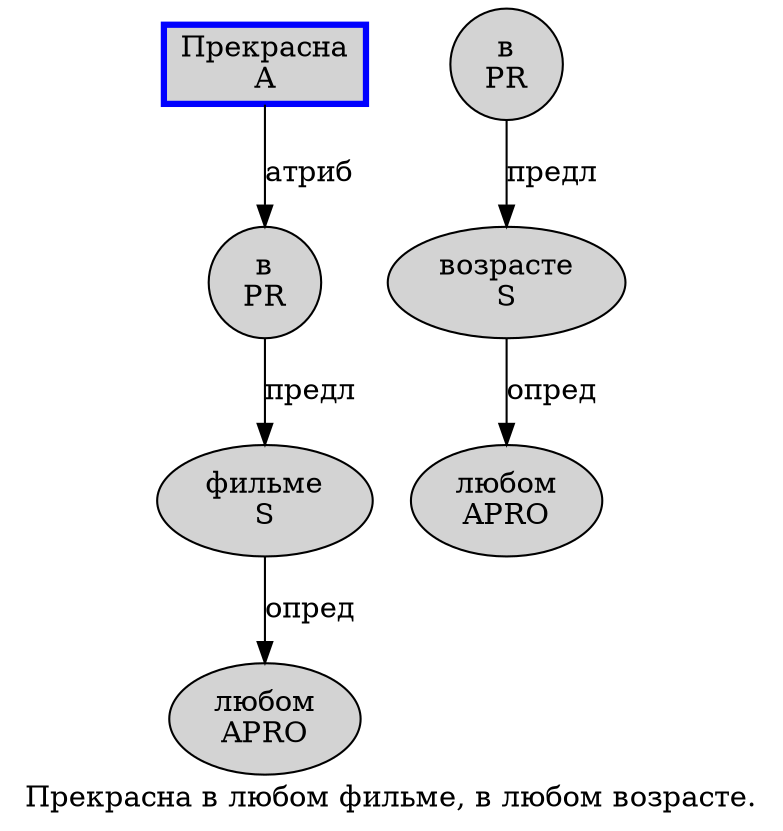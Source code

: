 digraph SENTENCE_556 {
	graph [label="Прекрасна в любом фильме, в любом возрасте."]
	node [style=filled]
		0 [label="Прекрасна
A" color=blue fillcolor=lightgray penwidth=3 shape=box]
		1 [label="в
PR" color="" fillcolor=lightgray penwidth=1 shape=ellipse]
		2 [label="любом
APRO" color="" fillcolor=lightgray penwidth=1 shape=ellipse]
		3 [label="фильме
S" color="" fillcolor=lightgray penwidth=1 shape=ellipse]
		5 [label="в
PR" color="" fillcolor=lightgray penwidth=1 shape=ellipse]
		6 [label="любом
APRO" color="" fillcolor=lightgray penwidth=1 shape=ellipse]
		7 [label="возрасте
S" color="" fillcolor=lightgray penwidth=1 shape=ellipse]
			0 -> 1 [label="атриб"]
			1 -> 3 [label="предл"]
			3 -> 2 [label="опред"]
			7 -> 6 [label="опред"]
			5 -> 7 [label="предл"]
}